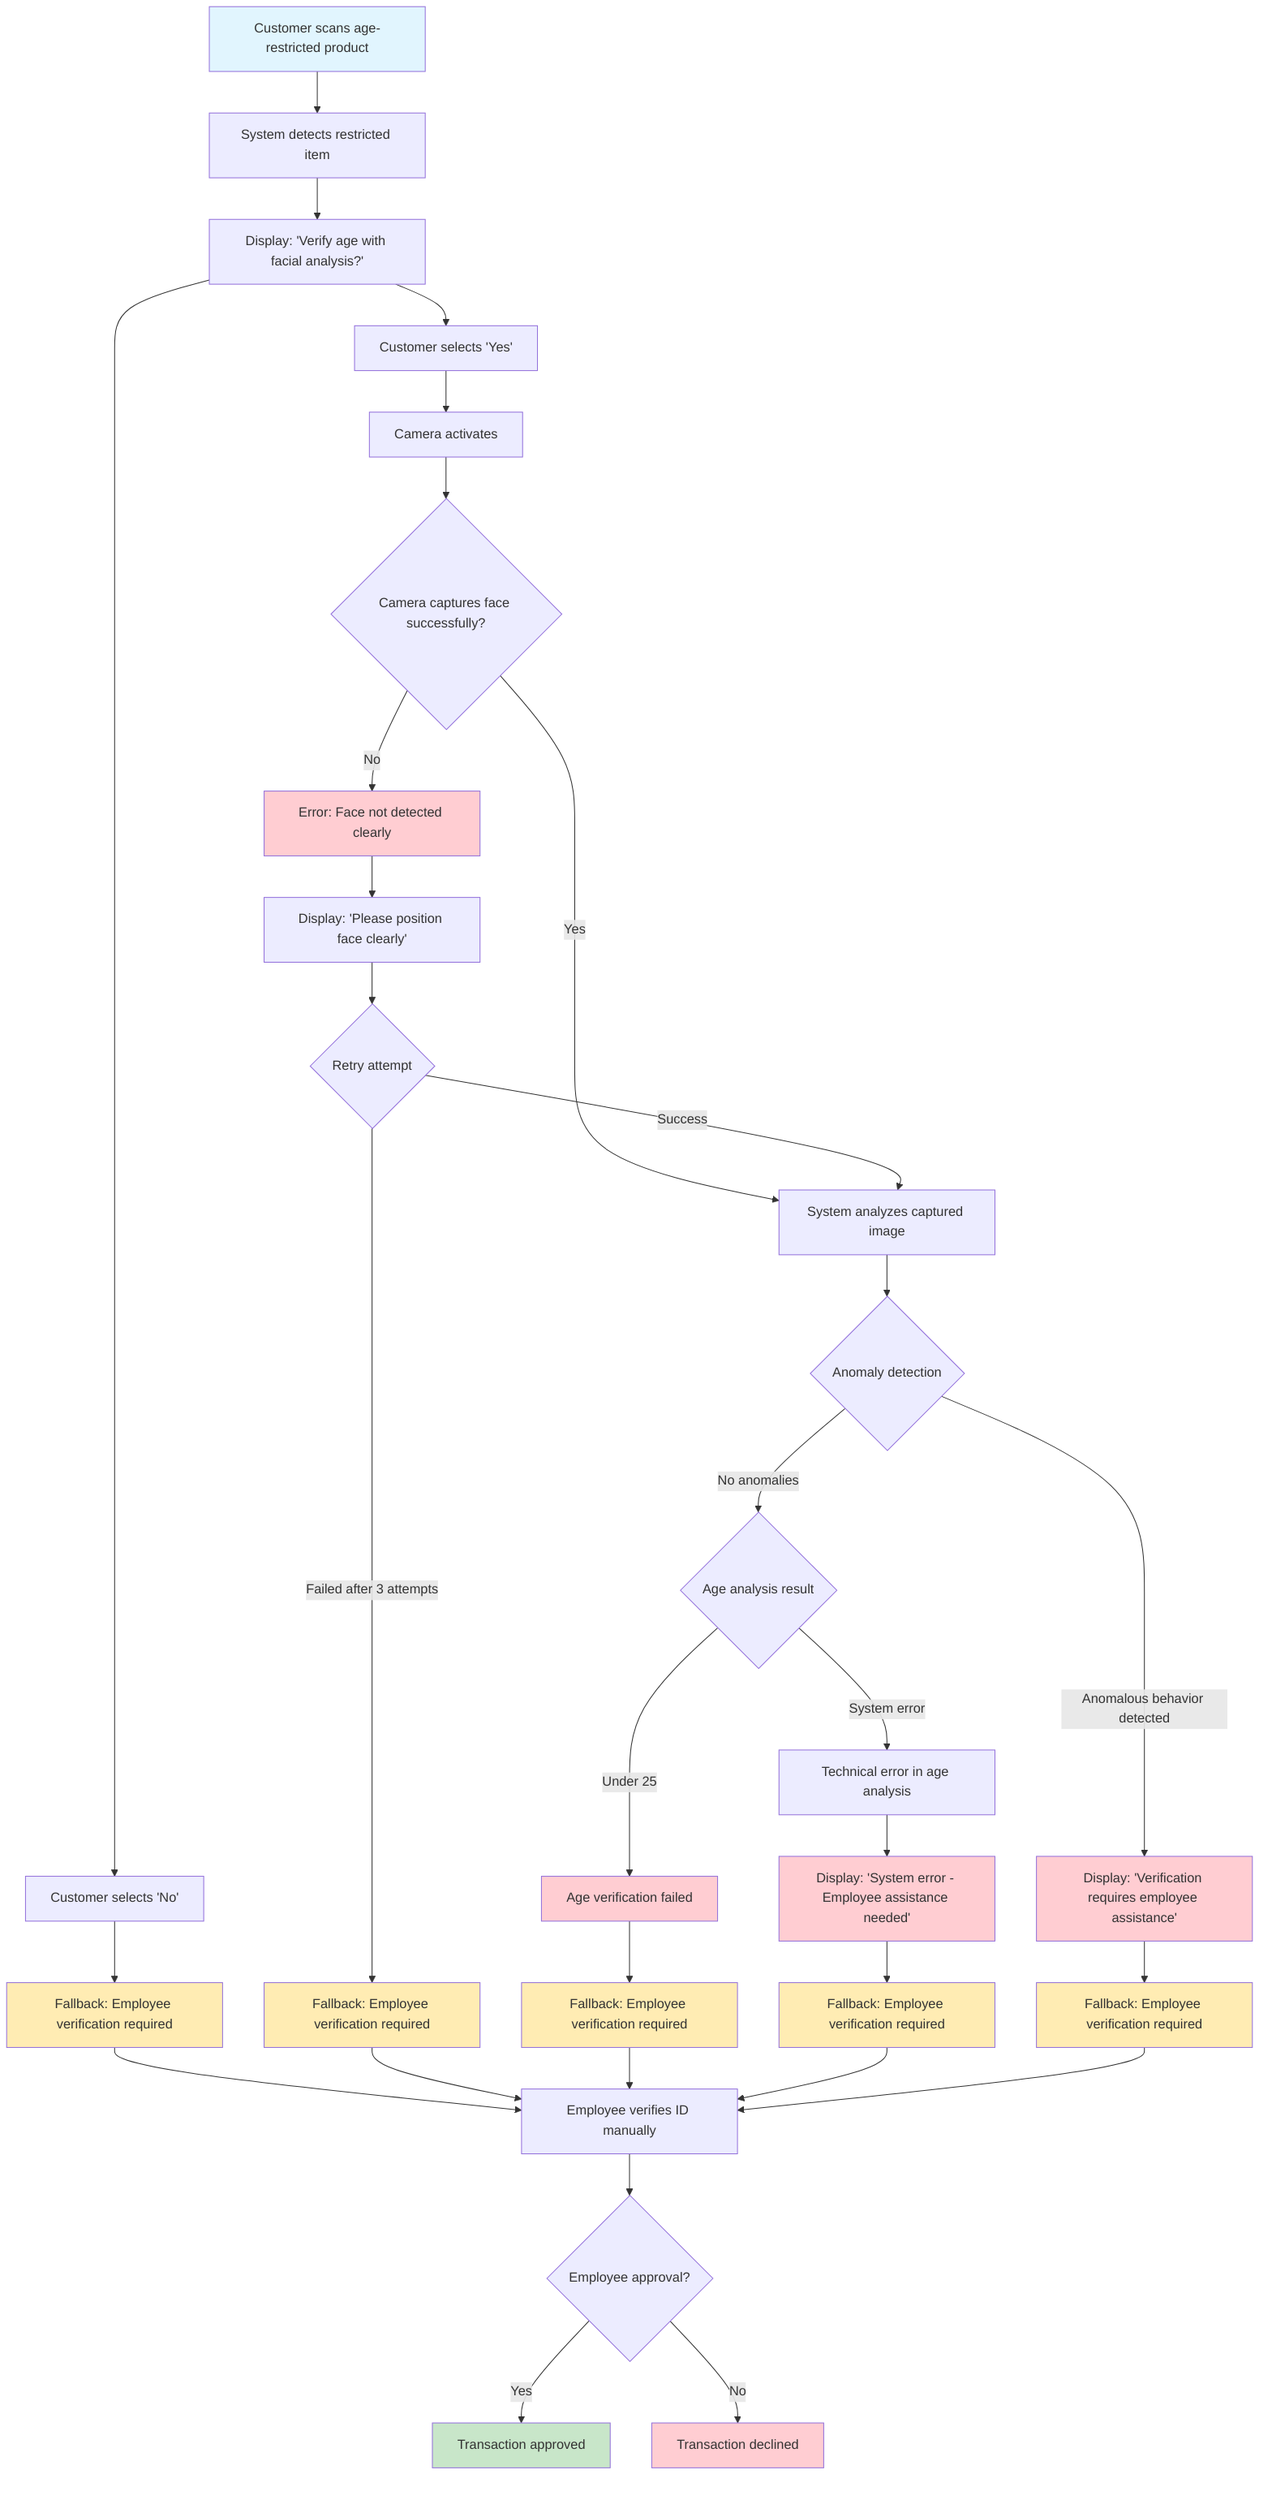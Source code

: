 flowchart TD
    A[Customer scans age-restricted product] --> B[System detects restricted item]
    B --> C[Display: 'Verify age with facial analysis?']
    
    C --> D[Customer selects 'No']
    C --> E[Customer selects 'Yes']
    
    D --> F[Fallback: Employee verification required]
    
    E --> G[Camera activates]
    G --> H{Camera captures face successfully?}
    
    H -->|No| I[Error: Face not detected clearly]
    H -->|Yes| J[System analyzes captured image]
    
    I --> K[Display: 'Please position face clearly']
    K --> L{Retry attempt}
    L -->|Success| J
    L -->|Failed after 3 attempts| M[Fallback: Employee verification required]
    
    J --> X{Anomaly detection}
    X -->|Anomalous behavior detected| Y[Display: 'Verification requires employee assistance']
    X -->|No anomalies| N{Age analysis result}
    
    Y --> Z[Fallback: Employee verification required]
    
    N -->|Under 25| O[Age verification failed]
    N -->|System error| P[Technical error in age analysis]
    
    O --> Q[Fallback: Employee verification required]
    P --> R[Display: 'System error - Employee assistance needed']
    R --> S[Fallback: Employee verification required]
    
    F --> T[Employee verifies ID manually]
    M --> T
    Q --> T
    S --> T
    Z --> T
    
    T --> U{Employee approval?}
    U -->|Yes| V[Transaction approved]
    U -->|No| W[Transaction declined]
    
    style A fill:#e1f5fe
    style F fill:#ffecb3
    style M fill:#ffecb3
    style Q fill:#ffecb3
    style S fill:#ffecb3
    style R fill:#ffcdd2
    style I fill:#ffcdd2
    style O fill:#ffcdd2
    style V fill:#c8e6c9
    style W fill:#ffcdd2
    style Y fill:#ffcdd2
    style Z fill:#ffecb3